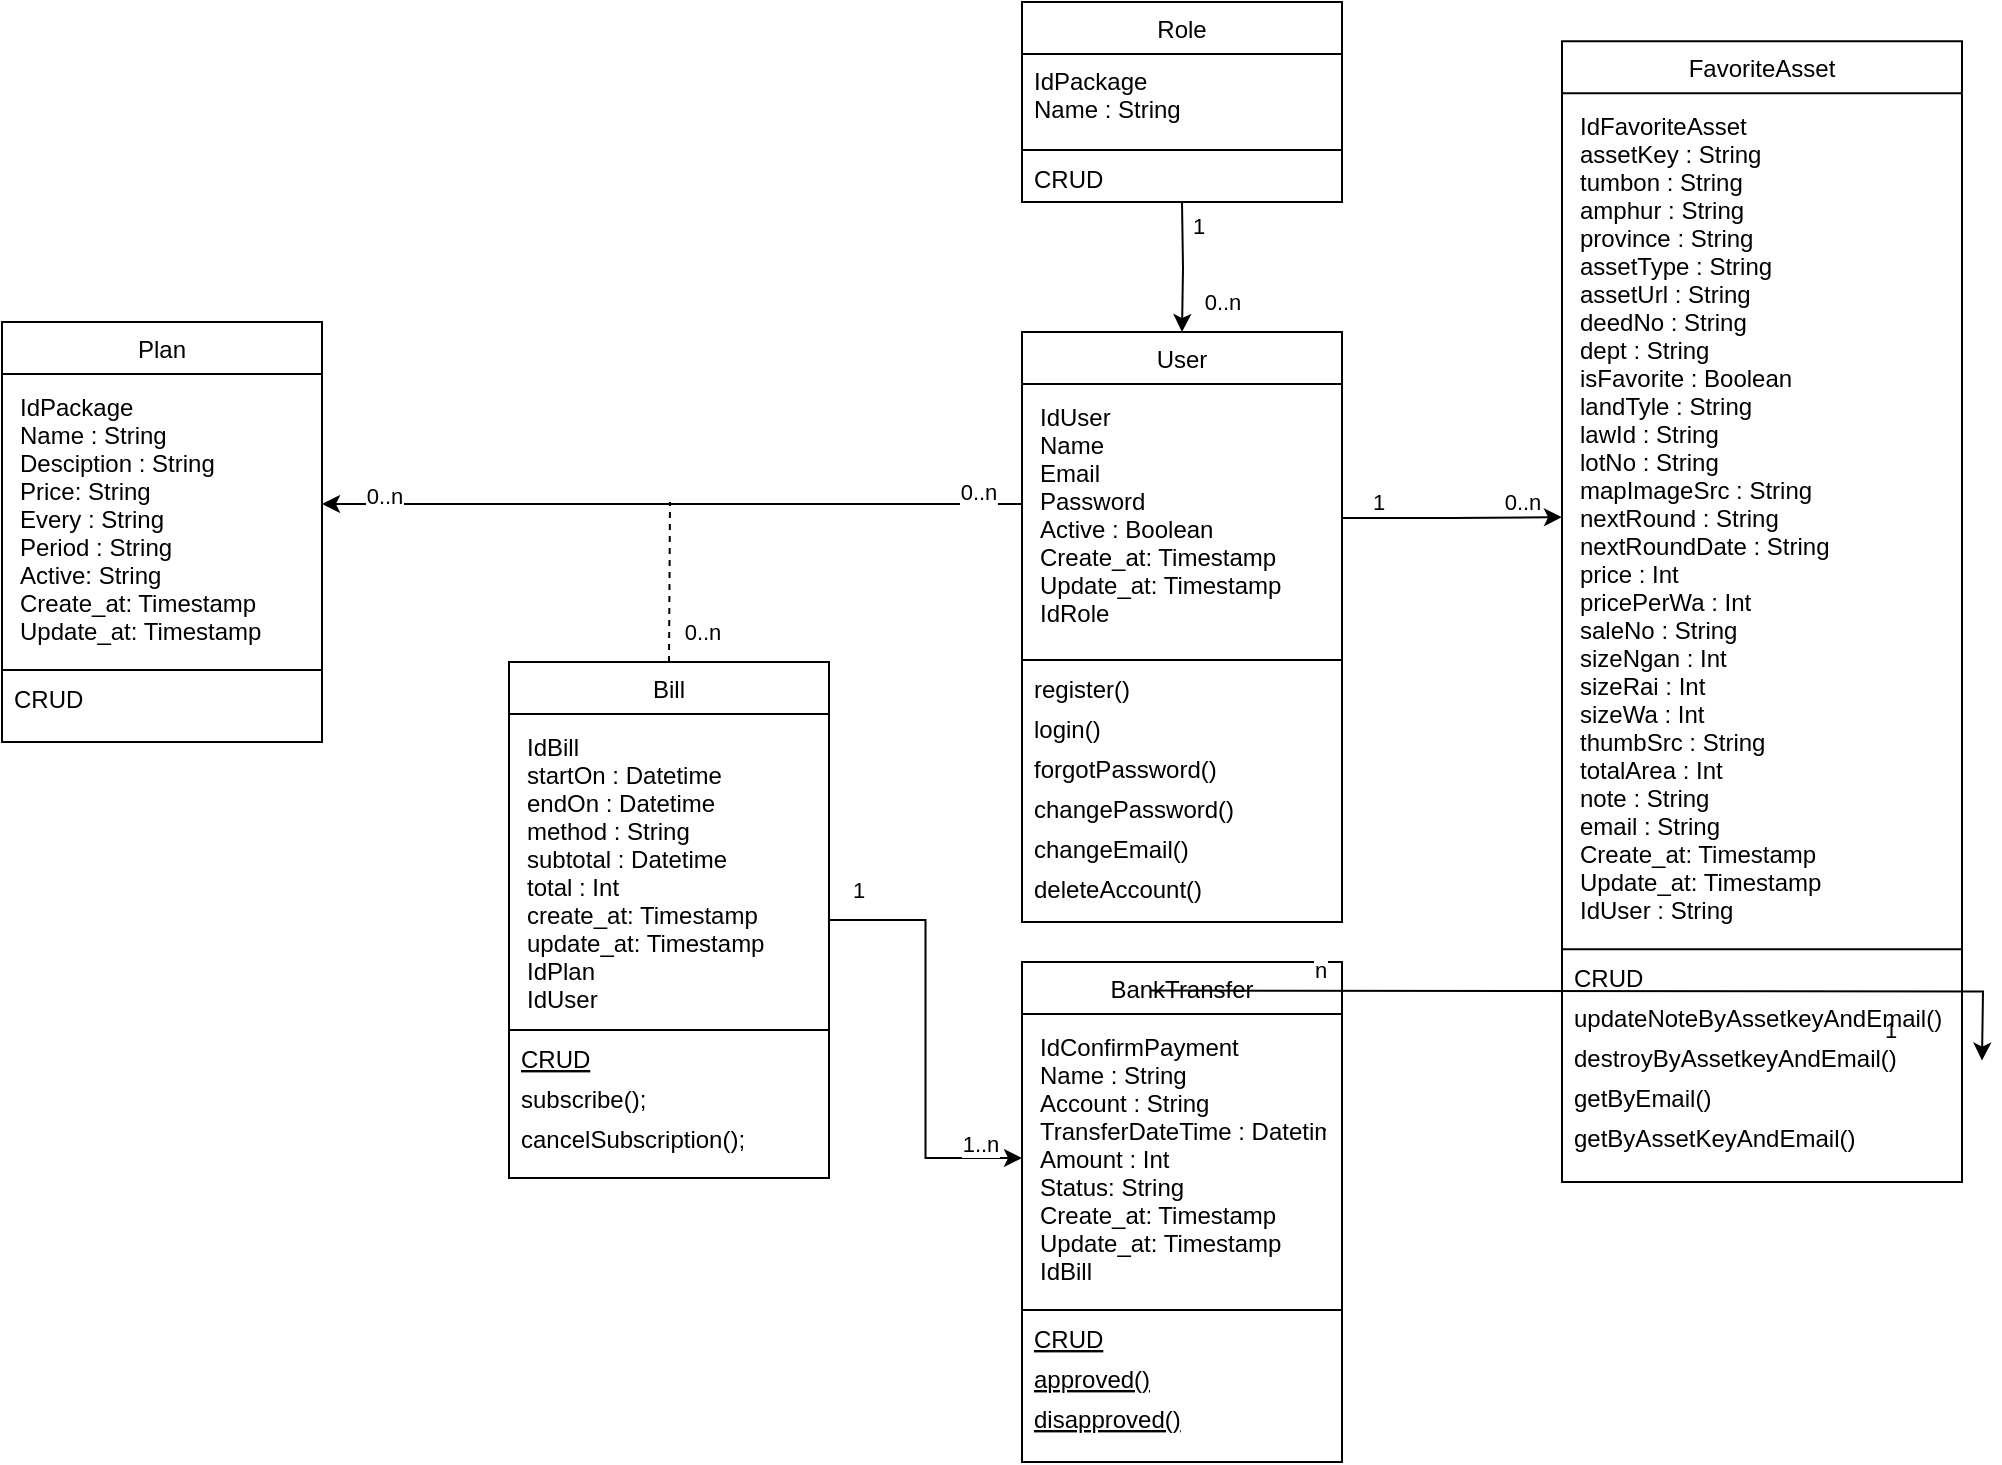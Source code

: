 <mxfile version="18.1.1" type="github"><diagram id="C5RBs43oDa-KdzZeNtuy" name="Page-1"><mxGraphModel dx="1188" dy="580" grid="1" gridSize="10" guides="1" tooltips="1" connect="1" arrows="1" fold="1" page="1" pageScale="1" pageWidth="827" pageHeight="1169" math="0" shadow="0"><root><mxCell id="WIyWlLk6GJQsqaUBKTNV-0"/><mxCell id="WIyWlLk6GJQsqaUBKTNV-1" parent="WIyWlLk6GJQsqaUBKTNV-0"/><mxCell id="zkfFHV4jXpPFQw0GAbJ--0" value="User" style="swimlane;fontStyle=0;align=center;verticalAlign=top;childLayout=stackLayout;horizontal=1;startSize=26;horizontalStack=0;resizeParent=1;resizeLast=0;collapsible=1;marginBottom=0;rounded=0;shadow=0;strokeWidth=1;" parent="WIyWlLk6GJQsqaUBKTNV-1" vertex="1"><mxGeometry x="590" y="295" width="160" height="295" as="geometry"><mxRectangle x="230" y="140" width="160" height="26" as="alternateBounds"/></mxGeometry></mxCell><mxCell id="zkfFHV4jXpPFQw0GAbJ--1" value="IdUser&#10;Name&#10;Email&#10;Password&#10;Active : Boolean&#10;Create_at: Timestamp&#10;Update_at: Timestamp&#10;IdRole" style="text;align=left;verticalAlign=top;spacingLeft=4;spacingRight=4;overflow=hidden;rotatable=0;points=[[0,0.5],[1,0.5]];portConstraint=eastwest;spacingTop=0;fontSize=12;spacingBottom=0;spacing=5;" parent="zkfFHV4jXpPFQw0GAbJ--0" vertex="1"><mxGeometry y="26" width="160" height="134" as="geometry"/></mxCell><mxCell id="zkfFHV4jXpPFQw0GAbJ--4" value="" style="line;html=1;strokeWidth=1;align=left;verticalAlign=middle;spacingTop=-1;spacingLeft=3;spacingRight=3;rotatable=0;labelPosition=right;points=[];portConstraint=eastwest;" parent="zkfFHV4jXpPFQw0GAbJ--0" vertex="1"><mxGeometry y="160" width="160" height="8" as="geometry"/></mxCell><mxCell id="zkfFHV4jXpPFQw0GAbJ--5" value="register()" style="text;align=left;verticalAlign=bottom;spacingLeft=4;spacingRight=4;overflow=hidden;rotatable=0;points=[[0,0.5],[1,0.5]];portConstraint=eastwest;" parent="zkfFHV4jXpPFQw0GAbJ--0" vertex="1"><mxGeometry y="168" width="160" height="20" as="geometry"/></mxCell><mxCell id="z93OoAOlrHXgm_mYGEe1-1" value="login()" style="text;align=left;verticalAlign=bottom;spacingLeft=4;spacingRight=4;overflow=hidden;rotatable=0;points=[[0,0.5],[1,0.5]];portConstraint=eastwest;" vertex="1" parent="zkfFHV4jXpPFQw0GAbJ--0"><mxGeometry y="188" width="160" height="20" as="geometry"/></mxCell><mxCell id="z93OoAOlrHXgm_mYGEe1-129" value="forgotPassword()" style="text;align=left;verticalAlign=bottom;spacingLeft=4;spacingRight=4;overflow=hidden;rotatable=0;points=[[0,0.5],[1,0.5]];portConstraint=eastwest;" vertex="1" parent="zkfFHV4jXpPFQw0GAbJ--0"><mxGeometry y="208" width="160" height="20" as="geometry"/></mxCell><mxCell id="z93OoAOlrHXgm_mYGEe1-130" value="changePassword()" style="text;align=left;verticalAlign=bottom;spacingLeft=4;spacingRight=4;overflow=hidden;rotatable=0;points=[[0,0.5],[1,0.5]];portConstraint=eastwest;" vertex="1" parent="zkfFHV4jXpPFQw0GAbJ--0"><mxGeometry y="228" width="160" height="20" as="geometry"/></mxCell><mxCell id="z93OoAOlrHXgm_mYGEe1-131" value="changeEmail()" style="text;align=left;verticalAlign=bottom;spacingLeft=4;spacingRight=4;overflow=hidden;rotatable=0;points=[[0,0.5],[1,0.5]];portConstraint=eastwest;" vertex="1" parent="zkfFHV4jXpPFQw0GAbJ--0"><mxGeometry y="248" width="160" height="20" as="geometry"/></mxCell><mxCell id="z93OoAOlrHXgm_mYGEe1-132" value="deleteAccount()" style="text;align=left;verticalAlign=bottom;spacingLeft=4;spacingRight=4;overflow=hidden;rotatable=0;points=[[0,0.5],[1,0.5]];portConstraint=eastwest;" vertex="1" parent="zkfFHV4jXpPFQw0GAbJ--0"><mxGeometry y="268" width="160" height="20" as="geometry"/></mxCell><mxCell id="zkfFHV4jXpPFQw0GAbJ--13" value="BankTransfer" style="swimlane;fontStyle=0;align=center;verticalAlign=top;childLayout=stackLayout;horizontal=1;startSize=26;horizontalStack=0;resizeParent=1;resizeLast=0;collapsible=1;marginBottom=0;rounded=0;shadow=0;strokeWidth=1;" parent="WIyWlLk6GJQsqaUBKTNV-1" vertex="1"><mxGeometry x="590" y="610" width="160" height="250" as="geometry"><mxRectangle x="340" y="380" width="170" height="26" as="alternateBounds"/></mxGeometry></mxCell><mxCell id="zkfFHV4jXpPFQw0GAbJ--14" value="IdConfirmPayment&#10;Name : String&#10;Account : String&#10;TransferDateTime : Datetime&#10;Amount : Int&#10;Status: String&#10;Create_at: Timestamp&#10;Update_at: Timestamp&#10;IdBill" style="text;align=left;verticalAlign=top;spacingLeft=4;spacingRight=4;overflow=hidden;rotatable=0;points=[[0,0.5],[1,0.5]];portConstraint=eastwest;spacingTop=0;fontSize=12;spacingBottom=0;spacing=5;" parent="zkfFHV4jXpPFQw0GAbJ--13" vertex="1"><mxGeometry y="26" width="160" height="144" as="geometry"/></mxCell><mxCell id="zkfFHV4jXpPFQw0GAbJ--15" value="" style="line;html=1;strokeWidth=1;align=left;verticalAlign=middle;spacingTop=-1;spacingLeft=3;spacingRight=3;rotatable=0;labelPosition=right;points=[];portConstraint=eastwest;" parent="zkfFHV4jXpPFQw0GAbJ--13" vertex="1"><mxGeometry y="170" width="160" height="8" as="geometry"/></mxCell><mxCell id="z93OoAOlrHXgm_mYGEe1-117" value="CRUD" style="text;align=left;verticalAlign=bottom;spacingLeft=4;spacingRight=4;overflow=hidden;rotatable=0;points=[[0,0.5],[1,0.5]];portConstraint=eastwest;fontStyle=4" vertex="1" parent="zkfFHV4jXpPFQw0GAbJ--13"><mxGeometry y="178" width="160" height="20" as="geometry"/></mxCell><mxCell id="z93OoAOlrHXgm_mYGEe1-114" value="approved()" style="text;align=left;verticalAlign=bottom;spacingLeft=4;spacingRight=4;overflow=hidden;rotatable=0;points=[[0,0.5],[1,0.5]];portConstraint=eastwest;fontStyle=4" vertex="1" parent="zkfFHV4jXpPFQw0GAbJ--13"><mxGeometry y="198" width="160" height="20" as="geometry"/></mxCell><mxCell id="z93OoAOlrHXgm_mYGEe1-116" value="disapproved()" style="text;align=left;verticalAlign=bottom;spacingLeft=4;spacingRight=4;overflow=hidden;rotatable=0;points=[[0,0.5],[1,0.5]];portConstraint=eastwest;fontStyle=4" vertex="1" parent="zkfFHV4jXpPFQw0GAbJ--13"><mxGeometry y="218" width="160" height="20" as="geometry"/></mxCell><mxCell id="z93OoAOlrHXgm_mYGEe1-107" style="edgeStyle=orthogonalEdgeStyle;rounded=0;orthogonalLoop=1;jettySize=auto;html=1;entryX=0;entryY=0.5;entryDx=0;entryDy=0;" edge="1" parent="WIyWlLk6GJQsqaUBKTNV-1" source="zkfFHV4jXpPFQw0GAbJ--17" target="zkfFHV4jXpPFQw0GAbJ--14"><mxGeometry relative="1" as="geometry"/></mxCell><mxCell id="z93OoAOlrHXgm_mYGEe1-108" value="1..n" style="edgeLabel;html=1;align=center;verticalAlign=middle;resizable=0;points=[];" vertex="1" connectable="0" parent="z93OoAOlrHXgm_mYGEe1-107"><mxGeometry x="0.801" y="1" relative="1" as="geometry"><mxPoint y="-6" as="offset"/></mxGeometry></mxCell><mxCell id="z93OoAOlrHXgm_mYGEe1-109" value="1" style="edgeLabel;html=1;align=center;verticalAlign=middle;resizable=0;points=[];" vertex="1" connectable="0" parent="z93OoAOlrHXgm_mYGEe1-107"><mxGeometry x="-0.865" relative="1" as="geometry"><mxPoint y="-15" as="offset"/></mxGeometry></mxCell><mxCell id="zkfFHV4jXpPFQw0GAbJ--17" value="Bill" style="swimlane;fontStyle=0;align=center;verticalAlign=top;childLayout=stackLayout;horizontal=1;startSize=26;horizontalStack=0;resizeParent=1;resizeLast=0;collapsible=1;marginBottom=0;rounded=0;shadow=0;strokeWidth=1;" parent="WIyWlLk6GJQsqaUBKTNV-1" vertex="1"><mxGeometry x="333.5" y="460" width="160" height="258" as="geometry"><mxRectangle x="550" y="140" width="160" height="26" as="alternateBounds"/></mxGeometry></mxCell><mxCell id="zkfFHV4jXpPFQw0GAbJ--18" value="IdBill&#10;startOn : Datetime&#10;endOn : Datetime&#10;method : String&#10;subtotal : Datetime&#10;total : Int&#10;create_at: Timestamp&#10;update_at: Timestamp&#10;IdPlan&#10;IdUser" style="text;align=left;verticalAlign=top;spacingLeft=4;spacingRight=4;overflow=hidden;rotatable=0;points=[[0,0.5],[1,0.5]];portConstraint=eastwest;spacingTop=0;fontSize=12;spacingBottom=0;spacing=5;" parent="zkfFHV4jXpPFQw0GAbJ--17" vertex="1"><mxGeometry y="26" width="160" height="154" as="geometry"/></mxCell><mxCell id="zkfFHV4jXpPFQw0GAbJ--23" value="" style="line;html=1;strokeWidth=1;align=left;verticalAlign=middle;spacingTop=-1;spacingLeft=3;spacingRight=3;rotatable=0;labelPosition=right;points=[];portConstraint=eastwest;" parent="zkfFHV4jXpPFQw0GAbJ--17" vertex="1"><mxGeometry y="180" width="160" height="8" as="geometry"/></mxCell><mxCell id="z93OoAOlrHXgm_mYGEe1-118" value="CRUD" style="text;align=left;verticalAlign=bottom;spacingLeft=4;spacingRight=4;overflow=hidden;rotatable=0;points=[[0,0.5],[1,0.5]];portConstraint=eastwest;fontStyle=4" vertex="1" parent="zkfFHV4jXpPFQw0GAbJ--17"><mxGeometry y="188" width="160" height="20" as="geometry"/></mxCell><mxCell id="z93OoAOlrHXgm_mYGEe1-112" value="subscribe();" style="text;align=left;verticalAlign=bottom;spacingLeft=4;spacingRight=4;overflow=hidden;rotatable=0;points=[[0,0.5],[1,0.5]];portConstraint=eastwest;" vertex="1" parent="zkfFHV4jXpPFQw0GAbJ--17"><mxGeometry y="208" width="160" height="20" as="geometry"/></mxCell><mxCell id="z93OoAOlrHXgm_mYGEe1-124" value="cancelSubscription();" style="text;align=left;verticalAlign=bottom;spacingLeft=4;spacingRight=4;overflow=hidden;rotatable=0;points=[[0,0.5],[1,0.5]];portConstraint=eastwest;" vertex="1" parent="zkfFHV4jXpPFQw0GAbJ--17"><mxGeometry y="228" width="160" height="20" as="geometry"/></mxCell><mxCell id="z93OoAOlrHXgm_mYGEe1-33" value="" style="endArrow=classic;html=1;rounded=0;exitX=0.25;exitY=1;exitDx=0;exitDy=0;entryX=0.5;entryY=0;entryDx=0;entryDy=0;edgeStyle=orthogonalEdgeStyle;" edge="1" parent="WIyWlLk6GJQsqaUBKTNV-1" source="z93OoAOlrHXgm_mYGEe1-25"><mxGeometry width="50" height="50" relative="1" as="geometry"><mxPoint x="654" y="624.28" as="sourcePoint"/><mxPoint x="1070" y="659.28" as="targetPoint"/></mxGeometry></mxCell><mxCell id="z93OoAOlrHXgm_mYGEe1-34" value="n" style="edgeLabel;html=1;align=center;verticalAlign=middle;resizable=0;points=[];" vertex="1" connectable="0" parent="z93OoAOlrHXgm_mYGEe1-33"><mxGeometry x="-0.675" y="-1" relative="1" as="geometry"><mxPoint x="11" y="-12" as="offset"/></mxGeometry></mxCell><mxCell id="z93OoAOlrHXgm_mYGEe1-35" value="1" style="edgeLabel;html=1;align=center;verticalAlign=middle;resizable=0;points=[];" vertex="1" connectable="0" parent="z93OoAOlrHXgm_mYGEe1-33"><mxGeometry x="0.6" y="1" relative="1" as="geometry"><mxPoint x="9" y="20" as="offset"/></mxGeometry></mxCell><mxCell id="z93OoAOlrHXgm_mYGEe1-71" style="edgeStyle=orthogonalEdgeStyle;rounded=0;orthogonalLoop=1;jettySize=auto;html=1;entryX=0.5;entryY=0;entryDx=0;entryDy=0;" edge="1" parent="WIyWlLk6GJQsqaUBKTNV-1" target="zkfFHV4jXpPFQw0GAbJ--0"><mxGeometry relative="1" as="geometry"><mxPoint x="670" y="230" as="sourcePoint"/></mxGeometry></mxCell><mxCell id="z93OoAOlrHXgm_mYGEe1-72" value="1" style="edgeLabel;html=1;align=center;verticalAlign=middle;resizable=0;points=[];" vertex="1" connectable="0" parent="z93OoAOlrHXgm_mYGEe1-71"><mxGeometry x="-0.643" y="-1" relative="1" as="geometry"><mxPoint x="9" as="offset"/></mxGeometry></mxCell><mxCell id="z93OoAOlrHXgm_mYGEe1-73" value="0..n" style="edgeLabel;html=1;align=center;verticalAlign=middle;resizable=0;points=[];" vertex="1" connectable="0" parent="z93OoAOlrHXgm_mYGEe1-71"><mxGeometry x="0.61" y="1" relative="1" as="geometry"><mxPoint x="19" y="-2" as="offset"/></mxGeometry></mxCell><mxCell id="z93OoAOlrHXgm_mYGEe1-41" value="FavoriteAsset" style="swimlane;fontStyle=0;align=center;verticalAlign=top;childLayout=stackLayout;horizontal=1;startSize=26;horizontalStack=0;resizeParent=1;resizeLast=0;collapsible=1;marginBottom=0;rounded=0;shadow=0;strokeWidth=1;" vertex="1" parent="WIyWlLk6GJQsqaUBKTNV-1"><mxGeometry x="860" y="149.59" width="200" height="570.41" as="geometry"><mxRectangle x="550" y="140" width="160" height="26" as="alternateBounds"/></mxGeometry></mxCell><mxCell id="z93OoAOlrHXgm_mYGEe1-42" value="IdFavoriteAsset&#10;assetKey : String&#10;tumbon : String&#10;amphur : String&#10;province : String&#10;assetType : String&#10;assetUrl : String&#10;deedNo : String&#10;dept : String&#10;isFavorite : Boolean&#10;landTyle : String&#10;lawId : String&#10;lotNo : String&#10;mapImageSrc : String&#10;nextRound : String&#10;nextRoundDate : String&#10;price : Int&#10;pricePerWa : Int&#10;saleNo : String&#10;sizeNgan : Int&#10;sizeRai : Int&#10;sizeWa : Int&#10;thumbSrc : String&#10;totalArea : Int&#10;note : String&#10;email : String&#10;Create_at: Timestamp&#10;Update_at: Timestamp&#10;IdUser : String&#10;&#10;" style="text;align=left;verticalAlign=top;spacingLeft=4;spacingRight=4;overflow=hidden;rotatable=0;points=[[0,0.5],[1,0.5]];portConstraint=eastwest;fontFamily=Helvetica;spacingTop=0;fontSize=12;spacingBottom=0;spacing=5;" vertex="1" parent="z93OoAOlrHXgm_mYGEe1-41"><mxGeometry y="26" width="200" height="424" as="geometry"/></mxCell><mxCell id="z93OoAOlrHXgm_mYGEe1-43" value="" style="line;html=1;strokeWidth=1;align=left;verticalAlign=middle;spacingTop=-1;spacingLeft=3;spacingRight=3;rotatable=0;labelPosition=right;points=[];portConstraint=eastwest;" vertex="1" parent="z93OoAOlrHXgm_mYGEe1-41"><mxGeometry y="450" width="200" height="8" as="geometry"/></mxCell><mxCell id="z93OoAOlrHXgm_mYGEe1-44" value="CRUD" style="text;align=left;verticalAlign=bottom;spacingLeft=4;spacingRight=4;overflow=hidden;rotatable=0;points=[[0,0.5],[1,0.5]];portConstraint=eastwest;spacing=2;" vertex="1" parent="z93OoAOlrHXgm_mYGEe1-41"><mxGeometry y="458" width="200" height="20" as="geometry"/></mxCell><mxCell id="z93OoAOlrHXgm_mYGEe1-45" value="updateNoteByAssetkeyAndEmail()" style="text;align=left;verticalAlign=bottom;spacingLeft=4;spacingRight=4;overflow=hidden;rotatable=0;points=[[0,0.5],[1,0.5]];portConstraint=eastwest;spacing=2;" vertex="1" parent="z93OoAOlrHXgm_mYGEe1-41"><mxGeometry y="478" width="200" height="20" as="geometry"/></mxCell><mxCell id="z93OoAOlrHXgm_mYGEe1-134" value="destroyByAssetkeyAndEmail()" style="text;align=left;verticalAlign=bottom;spacingLeft=4;spacingRight=4;overflow=hidden;rotatable=0;points=[[0,0.5],[1,0.5]];portConstraint=eastwest;spacing=2;" vertex="1" parent="z93OoAOlrHXgm_mYGEe1-41"><mxGeometry y="498" width="200" height="20" as="geometry"/></mxCell><mxCell id="z93OoAOlrHXgm_mYGEe1-135" value="getByEmail()" style="text;align=left;verticalAlign=bottom;spacingLeft=4;spacingRight=4;overflow=hidden;rotatable=0;points=[[0,0.5],[1,0.5]];portConstraint=eastwest;spacing=2;" vertex="1" parent="z93OoAOlrHXgm_mYGEe1-41"><mxGeometry y="518" width="200" height="20" as="geometry"/></mxCell><mxCell id="z93OoAOlrHXgm_mYGEe1-136" value="getByAssetKeyAndEmail()" style="text;align=left;verticalAlign=bottom;spacingLeft=4;spacingRight=4;overflow=hidden;rotatable=0;points=[[0,0.5],[1,0.5]];portConstraint=eastwest;spacing=2;" vertex="1" parent="z93OoAOlrHXgm_mYGEe1-41"><mxGeometry y="538" width="200" height="20" as="geometry"/></mxCell><mxCell id="z93OoAOlrHXgm_mYGEe1-83" style="edgeStyle=orthogonalEdgeStyle;rounded=0;orthogonalLoop=1;jettySize=auto;html=1;entryX=1;entryY=0.5;entryDx=0;entryDy=0;" edge="1" parent="WIyWlLk6GJQsqaUBKTNV-1"><mxGeometry relative="1" as="geometry"><mxPoint x="590" y="381.0" as="sourcePoint"/><mxPoint x="240" y="381.0" as="targetPoint"/></mxGeometry></mxCell><mxCell id="z93OoAOlrHXgm_mYGEe1-84" value="0..n" style="edgeLabel;html=1;align=center;verticalAlign=middle;resizable=0;points=[];" vertex="1" connectable="0" parent="z93OoAOlrHXgm_mYGEe1-83"><mxGeometry x="0.827" y="-2" relative="1" as="geometry"><mxPoint y="-2" as="offset"/></mxGeometry></mxCell><mxCell id="z93OoAOlrHXgm_mYGEe1-85" value="0..n" style="edgeLabel;html=1;align=center;verticalAlign=middle;resizable=0;points=[];" vertex="1" connectable="0" parent="z93OoAOlrHXgm_mYGEe1-83"><mxGeometry x="-0.875" y="1" relative="1" as="geometry"><mxPoint y="-7" as="offset"/></mxGeometry></mxCell><mxCell id="z93OoAOlrHXgm_mYGEe1-97" value="Plan" style="swimlane;fontStyle=0;align=center;verticalAlign=top;childLayout=stackLayout;horizontal=1;startSize=26;horizontalStack=0;resizeParent=1;resizeLast=0;collapsible=1;marginBottom=0;rounded=0;shadow=0;strokeWidth=1;" vertex="1" parent="WIyWlLk6GJQsqaUBKTNV-1"><mxGeometry x="80" y="290" width="160" height="210" as="geometry"><mxRectangle x="130" y="380" width="160" height="26" as="alternateBounds"/></mxGeometry></mxCell><mxCell id="z93OoAOlrHXgm_mYGEe1-98" value="IdPackage&#10;Name : String&#10;Desciption : String&#10;Price: String&#10;Every : String&#10;Period : String&#10;Active: String&#10;Create_at: Timestamp&#10;Update_at: Timestamp" style="text;align=left;verticalAlign=top;spacingLeft=4;spacingRight=4;overflow=hidden;rotatable=0;points=[[0,0.5],[1,0.5]];portConstraint=eastwest;spacingTop=0;fontSize=12;spacingBottom=0;spacing=5;" vertex="1" parent="z93OoAOlrHXgm_mYGEe1-97"><mxGeometry y="26" width="160" height="144" as="geometry"/></mxCell><mxCell id="z93OoAOlrHXgm_mYGEe1-99" value="" style="line;html=1;strokeWidth=1;align=left;verticalAlign=middle;spacingTop=-1;spacingLeft=3;spacingRight=3;rotatable=0;labelPosition=right;points=[];portConstraint=eastwest;" vertex="1" parent="z93OoAOlrHXgm_mYGEe1-97"><mxGeometry y="170" width="160" height="8" as="geometry"/></mxCell><mxCell id="z93OoAOlrHXgm_mYGEe1-100" value="CRUD" style="text;align=left;verticalAlign=bottom;spacingLeft=4;spacingRight=4;overflow=hidden;rotatable=0;points=[[0,0.5],[1,0.5]];portConstraint=eastwest;" vertex="1" parent="z93OoAOlrHXgm_mYGEe1-97"><mxGeometry y="178" width="160" height="20" as="geometry"/></mxCell><mxCell id="z93OoAOlrHXgm_mYGEe1-104" value="" style="endArrow=none;dashed=1;html=1;rounded=0;exitX=0.5;exitY=0;exitDx=0;exitDy=0;" edge="1" parent="WIyWlLk6GJQsqaUBKTNV-1" source="zkfFHV4jXpPFQw0GAbJ--17"><mxGeometry width="50" height="50" relative="1" as="geometry"><mxPoint x="490" y="440" as="sourcePoint"/><mxPoint x="414" y="380" as="targetPoint"/></mxGeometry></mxCell><mxCell id="z93OoAOlrHXgm_mYGEe1-120" value="0..n" style="edgeLabel;html=1;align=center;verticalAlign=middle;resizable=0;points=[];" vertex="1" connectable="0" parent="z93OoAOlrHXgm_mYGEe1-104"><mxGeometry x="-0.646" y="-1" relative="1" as="geometry"><mxPoint x="15" y="-1" as="offset"/></mxGeometry></mxCell><mxCell id="z93OoAOlrHXgm_mYGEe1-125" style="edgeStyle=orthogonalEdgeStyle;rounded=0;orthogonalLoop=1;jettySize=auto;html=1;entryX=0;entryY=0.5;entryDx=0;entryDy=0;" edge="1" parent="WIyWlLk6GJQsqaUBKTNV-1" source="zkfFHV4jXpPFQw0GAbJ--1" target="z93OoAOlrHXgm_mYGEe1-42"><mxGeometry relative="1" as="geometry"/></mxCell><mxCell id="z93OoAOlrHXgm_mYGEe1-143" value="0..n" style="edgeLabel;html=1;align=center;verticalAlign=middle;resizable=0;points=[];fontFamily=Helvetica;" vertex="1" connectable="0" parent="z93OoAOlrHXgm_mYGEe1-125"><mxGeometry x="0.297" y="-1" relative="1" as="geometry"><mxPoint x="19" y="-9" as="offset"/></mxGeometry></mxCell><mxCell id="z93OoAOlrHXgm_mYGEe1-145" value="1" style="edgeLabel;html=1;align=center;verticalAlign=middle;resizable=0;points=[];fontFamily=Helvetica;" vertex="1" connectable="0" parent="z93OoAOlrHXgm_mYGEe1-125"><mxGeometry x="-0.671" y="1" relative="1" as="geometry"><mxPoint y="-7" as="offset"/></mxGeometry></mxCell><mxCell id="z93OoAOlrHXgm_mYGEe1-138" value="Role" style="swimlane;fontStyle=0;align=center;verticalAlign=top;childLayout=stackLayout;horizontal=1;startSize=26;horizontalStack=0;resizeParent=1;resizeLast=0;collapsible=1;marginBottom=0;rounded=0;shadow=0;strokeWidth=1;" vertex="1" parent="WIyWlLk6GJQsqaUBKTNV-1"><mxGeometry x="590" y="130" width="160" height="100" as="geometry"><mxRectangle x="130" y="380" width="160" height="26" as="alternateBounds"/></mxGeometry></mxCell><mxCell id="z93OoAOlrHXgm_mYGEe1-139" value="IdPackage&#10;Name : String" style="text;align=left;verticalAlign=top;spacingLeft=4;spacingRight=4;overflow=hidden;rotatable=0;points=[[0,0.5],[1,0.5]];portConstraint=eastwest;" vertex="1" parent="z93OoAOlrHXgm_mYGEe1-138"><mxGeometry y="26" width="160" height="44" as="geometry"/></mxCell><mxCell id="z93OoAOlrHXgm_mYGEe1-140" value="" style="line;html=1;strokeWidth=1;align=left;verticalAlign=middle;spacingTop=-1;spacingLeft=3;spacingRight=3;rotatable=0;labelPosition=right;points=[];portConstraint=eastwest;" vertex="1" parent="z93OoAOlrHXgm_mYGEe1-138"><mxGeometry y="70" width="160" height="8" as="geometry"/></mxCell><mxCell id="z93OoAOlrHXgm_mYGEe1-141" value="CRUD" style="text;align=left;verticalAlign=bottom;spacingLeft=4;spacingRight=4;overflow=hidden;rotatable=0;points=[[0,0.5],[1,0.5]];portConstraint=eastwest;" vertex="1" parent="z93OoAOlrHXgm_mYGEe1-138"><mxGeometry y="78" width="160" height="20" as="geometry"/></mxCell></root></mxGraphModel></diagram></mxfile>
